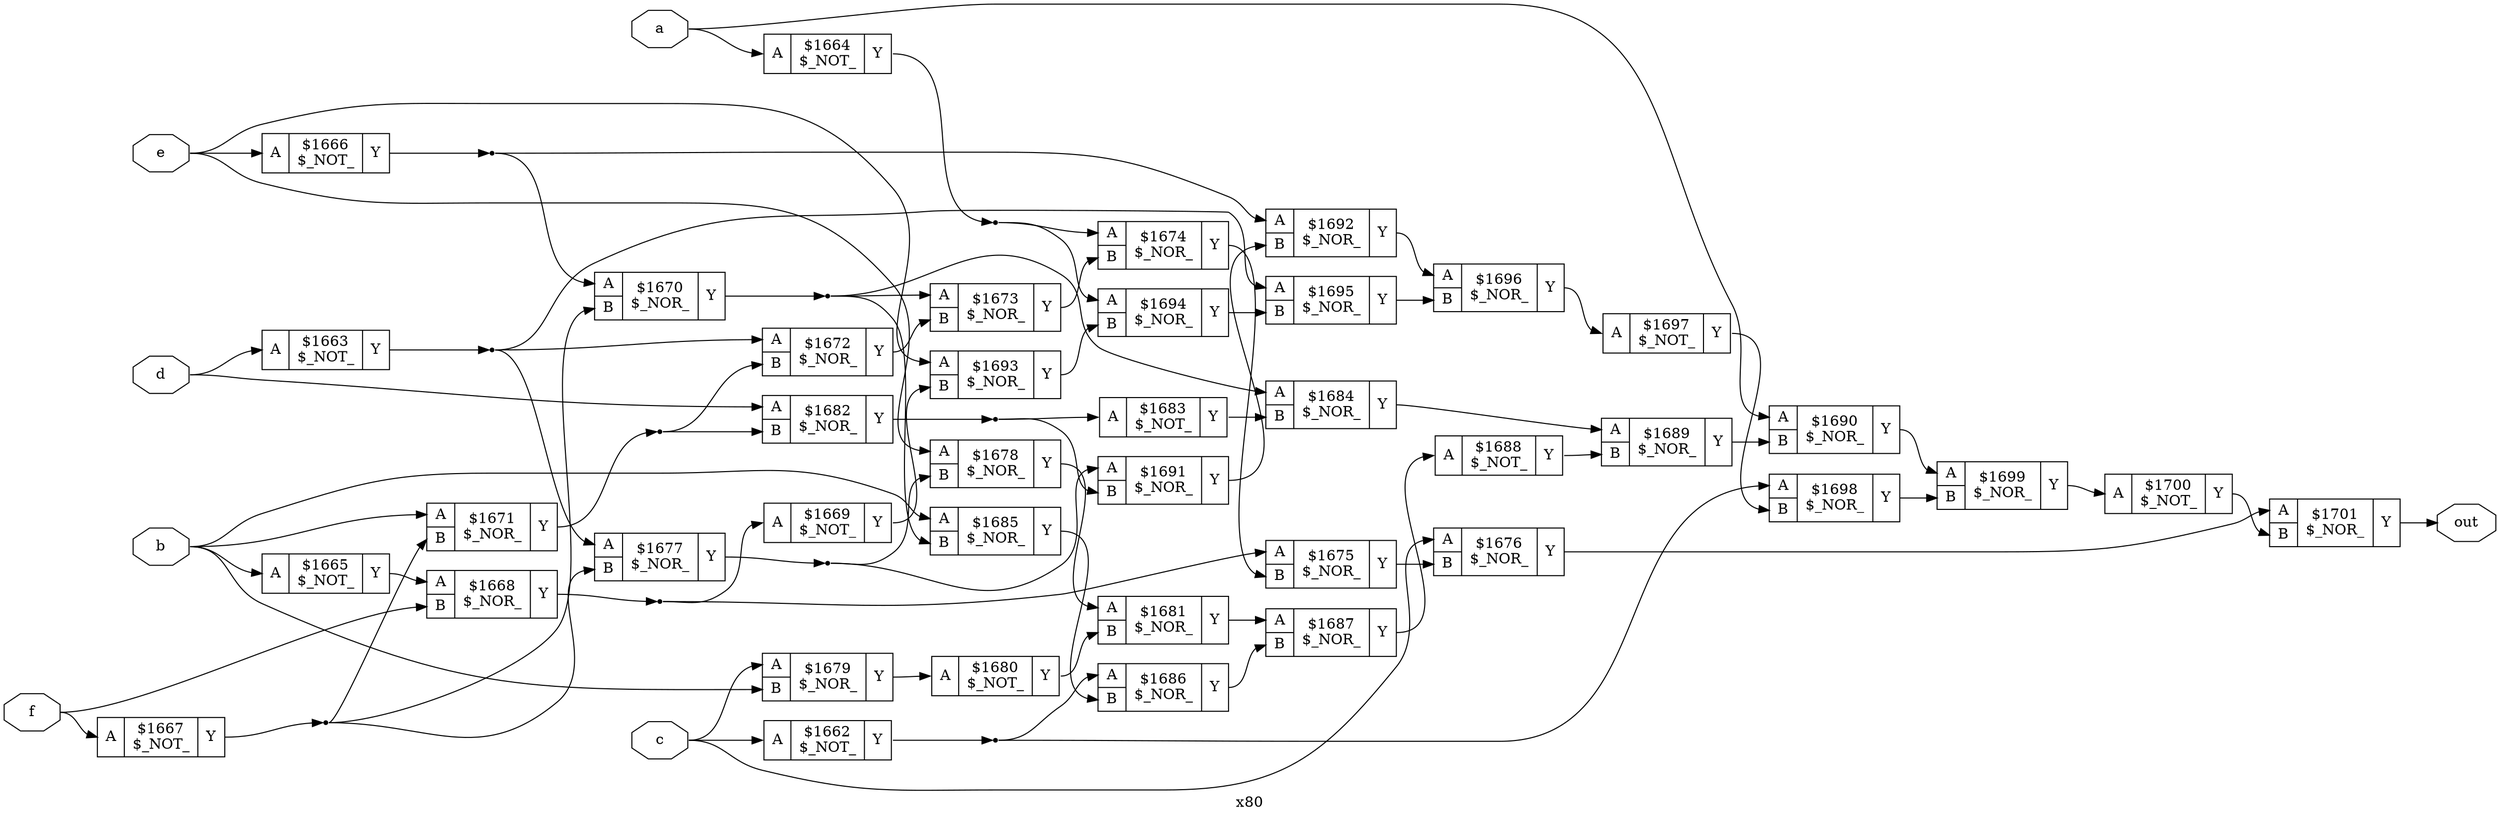 digraph "x80" {
label="x80";
rankdir="LR";
remincross=true;
n40 [ shape=octagon, label="a", color="black", fontcolor="black" ];
n41 [ shape=octagon, label="b", color="black", fontcolor="black" ];
n42 [ shape=octagon, label="c", color="black", fontcolor="black" ];
n43 [ shape=octagon, label="d", color="black", fontcolor="black" ];
n44 [ shape=octagon, label="e", color="black", fontcolor="black" ];
n45 [ shape=octagon, label="f", color="black", fontcolor="black" ];
n46 [ shape=octagon, label="out", color="black", fontcolor="black" ];
c49 [ shape=record, label="{{<p47> A}|$1662\n$_NOT_|{<p48> Y}}" ];
c50 [ shape=record, label="{{<p47> A}|$1663\n$_NOT_|{<p48> Y}}" ];
c51 [ shape=record, label="{{<p47> A}|$1664\n$_NOT_|{<p48> Y}}" ];
c52 [ shape=record, label="{{<p47> A}|$1665\n$_NOT_|{<p48> Y}}" ];
c53 [ shape=record, label="{{<p47> A}|$1666\n$_NOT_|{<p48> Y}}" ];
c54 [ shape=record, label="{{<p47> A}|$1667\n$_NOT_|{<p48> Y}}" ];
c56 [ shape=record, label="{{<p47> A|<p55> B}|$1668\n$_NOR_|{<p48> Y}}" ];
c57 [ shape=record, label="{{<p47> A}|$1669\n$_NOT_|{<p48> Y}}" ];
c58 [ shape=record, label="{{<p47> A|<p55> B}|$1670\n$_NOR_|{<p48> Y}}" ];
c59 [ shape=record, label="{{<p47> A|<p55> B}|$1671\n$_NOR_|{<p48> Y}}" ];
c60 [ shape=record, label="{{<p47> A|<p55> B}|$1672\n$_NOR_|{<p48> Y}}" ];
c61 [ shape=record, label="{{<p47> A|<p55> B}|$1673\n$_NOR_|{<p48> Y}}" ];
c62 [ shape=record, label="{{<p47> A|<p55> B}|$1674\n$_NOR_|{<p48> Y}}" ];
c63 [ shape=record, label="{{<p47> A|<p55> B}|$1675\n$_NOR_|{<p48> Y}}" ];
c64 [ shape=record, label="{{<p47> A|<p55> B}|$1676\n$_NOR_|{<p48> Y}}" ];
c65 [ shape=record, label="{{<p47> A|<p55> B}|$1677\n$_NOR_|{<p48> Y}}" ];
c66 [ shape=record, label="{{<p47> A|<p55> B}|$1678\n$_NOR_|{<p48> Y}}" ];
c67 [ shape=record, label="{{<p47> A|<p55> B}|$1679\n$_NOR_|{<p48> Y}}" ];
c68 [ shape=record, label="{{<p47> A}|$1680\n$_NOT_|{<p48> Y}}" ];
c69 [ shape=record, label="{{<p47> A|<p55> B}|$1681\n$_NOR_|{<p48> Y}}" ];
c70 [ shape=record, label="{{<p47> A|<p55> B}|$1682\n$_NOR_|{<p48> Y}}" ];
c71 [ shape=record, label="{{<p47> A}|$1683\n$_NOT_|{<p48> Y}}" ];
c72 [ shape=record, label="{{<p47> A|<p55> B}|$1684\n$_NOR_|{<p48> Y}}" ];
c73 [ shape=record, label="{{<p47> A|<p55> B}|$1685\n$_NOR_|{<p48> Y}}" ];
c74 [ shape=record, label="{{<p47> A|<p55> B}|$1686\n$_NOR_|{<p48> Y}}" ];
c75 [ shape=record, label="{{<p47> A|<p55> B}|$1687\n$_NOR_|{<p48> Y}}" ];
c76 [ shape=record, label="{{<p47> A}|$1688\n$_NOT_|{<p48> Y}}" ];
c77 [ shape=record, label="{{<p47> A|<p55> B}|$1689\n$_NOR_|{<p48> Y}}" ];
c78 [ shape=record, label="{{<p47> A|<p55> B}|$1690\n$_NOR_|{<p48> Y}}" ];
c79 [ shape=record, label="{{<p47> A|<p55> B}|$1691\n$_NOR_|{<p48> Y}}" ];
c80 [ shape=record, label="{{<p47> A|<p55> B}|$1692\n$_NOR_|{<p48> Y}}" ];
c81 [ shape=record, label="{{<p47> A|<p55> B}|$1693\n$_NOR_|{<p48> Y}}" ];
c82 [ shape=record, label="{{<p47> A|<p55> B}|$1694\n$_NOR_|{<p48> Y}}" ];
c83 [ shape=record, label="{{<p47> A|<p55> B}|$1695\n$_NOR_|{<p48> Y}}" ];
c84 [ shape=record, label="{{<p47> A|<p55> B}|$1696\n$_NOR_|{<p48> Y}}" ];
c85 [ shape=record, label="{{<p47> A}|$1697\n$_NOT_|{<p48> Y}}" ];
c86 [ shape=record, label="{{<p47> A|<p55> B}|$1698\n$_NOR_|{<p48> Y}}" ];
c87 [ shape=record, label="{{<p47> A|<p55> B}|$1699\n$_NOR_|{<p48> Y}}" ];
c88 [ shape=record, label="{{<p47> A}|$1700\n$_NOT_|{<p48> Y}}" ];
c89 [ shape=record, label="{{<p47> A|<p55> B}|$1701\n$_NOR_|{<p48> Y}}" ];
n1 [ shape=point ];
c51:p48:e -> n1:w [color="black", label=""];
n1:e -> c62:p47:w [color="black", label=""];
n1:e -> c82:p47:w [color="black", label=""];
c61:p48:e -> c62:p55:w [color="black", label=""];
c62:p48:e -> c63:p55:w [color="black", label=""];
c63:p48:e -> c64:p55:w [color="black", label=""];
c64:p48:e -> c89:p47:w [color="black", label=""];
n14 [ shape=point ];
c65:p48:e -> n14:w [color="black", label=""];
n14:e -> c66:p55:w [color="black", label=""];
n14:e -> c79:p47:w [color="black", label=""];
c66:p48:e -> c69:p47:w [color="black", label=""];
c67:p48:e -> c68:p47:w [color="black", label=""];
c68:p48:e -> c69:p55:w [color="black", label=""];
c69:p48:e -> c75:p47:w [color="black", label=""];
n19 [ shape=point ];
c70:p48:e -> n19:w [color="black", label=""];
n19:e -> c71:p47:w [color="black", label=""];
n19:e -> c79:p55:w [color="black", label=""];
c52:p48:e -> c56:p47:w [color="black", label=""];
c71:p48:e -> c72:p55:w [color="black", label=""];
c72:p48:e -> c77:p47:w [color="black", label=""];
c73:p48:e -> c74:p55:w [color="black", label=""];
c74:p48:e -> c75:p55:w [color="black", label=""];
c75:p48:e -> c76:p47:w [color="black", label=""];
c76:p48:e -> c77:p55:w [color="black", label=""];
c77:p48:e -> c78:p55:w [color="black", label=""];
c78:p48:e -> c87:p47:w [color="black", label=""];
c79:p48:e -> c80:p55:w [color="black", label=""];
c80:p48:e -> c84:p47:w [color="black", label=""];
n3 [ shape=point ];
c53:p48:e -> n3:w [color="black", label=""];
n3:e -> c58:p47:w [color="black", label=""];
n3:e -> c80:p47:w [color="black", label=""];
c81:p48:e -> c82:p55:w [color="black", label=""];
c82:p48:e -> c83:p55:w [color="black", label=""];
c83:p48:e -> c84:p55:w [color="black", label=""];
c84:p48:e -> c85:p47:w [color="black", label=""];
c85:p48:e -> c86:p55:w [color="black", label=""];
c86:p48:e -> c87:p55:w [color="black", label=""];
c87:p48:e -> c88:p47:w [color="black", label=""];
c88:p48:e -> c89:p55:w [color="black", label=""];
n38 [ shape=point ];
c49:p48:e -> n38:w [color="black", label=""];
n38:e -> c74:p47:w [color="black", label=""];
n38:e -> c86:p47:w [color="black", label=""];
n39 [ shape=point ];
c50:p48:e -> n39:w [color="black", label=""];
n39:e -> c60:p47:w [color="black", label=""];
n39:e -> c65:p47:w [color="black", label=""];
n39:e -> c83:p47:w [color="black", label=""];
n4 [ shape=point ];
c54:p48:e -> n4:w [color="black", label=""];
n4:e -> c58:p55:w [color="black", label=""];
n4:e -> c59:p55:w [color="black", label=""];
n4:e -> c65:p55:w [color="black", label=""];
n40:e -> c51:p47:w [color="black", label=""];
n40:e -> c78:p47:w [color="black", label=""];
n41:e -> c52:p47:w [color="black", label=""];
n41:e -> c59:p47:w [color="black", label=""];
n41:e -> c67:p55:w [color="black", label=""];
n41:e -> c73:p47:w [color="black", label=""];
n42:e -> c49:p47:w [color="black", label=""];
n42:e -> c64:p47:w [color="black", label=""];
n42:e -> c67:p47:w [color="black", label=""];
n43:e -> c50:p47:w [color="black", label=""];
n43:e -> c70:p47:w [color="black", label=""];
n44:e -> c53:p47:w [color="black", label=""];
n44:e -> c66:p47:w [color="black", label=""];
n44:e -> c81:p47:w [color="black", label=""];
n45:e -> c54:p47:w [color="black", label=""];
n45:e -> c56:p55:w [color="black", label=""];
c89:p48:e -> n46:w [color="black", label=""];
n5 [ shape=point ];
c56:p48:e -> n5:w [color="black", label=""];
n5:e -> c57:p47:w [color="black", label=""];
n5:e -> c63:p47:w [color="black", label=""];
c57:p48:e -> c81:p55:w [color="black", label=""];
n7 [ shape=point ];
c58:p48:e -> n7:w [color="black", label=""];
n7:e -> c61:p47:w [color="black", label=""];
n7:e -> c72:p47:w [color="black", label=""];
n7:e -> c73:p55:w [color="black", label=""];
n8 [ shape=point ];
c59:p48:e -> n8:w [color="black", label=""];
n8:e -> c60:p55:w [color="black", label=""];
n8:e -> c70:p55:w [color="black", label=""];
c60:p48:e -> c61:p55:w [color="black", label=""];
}
